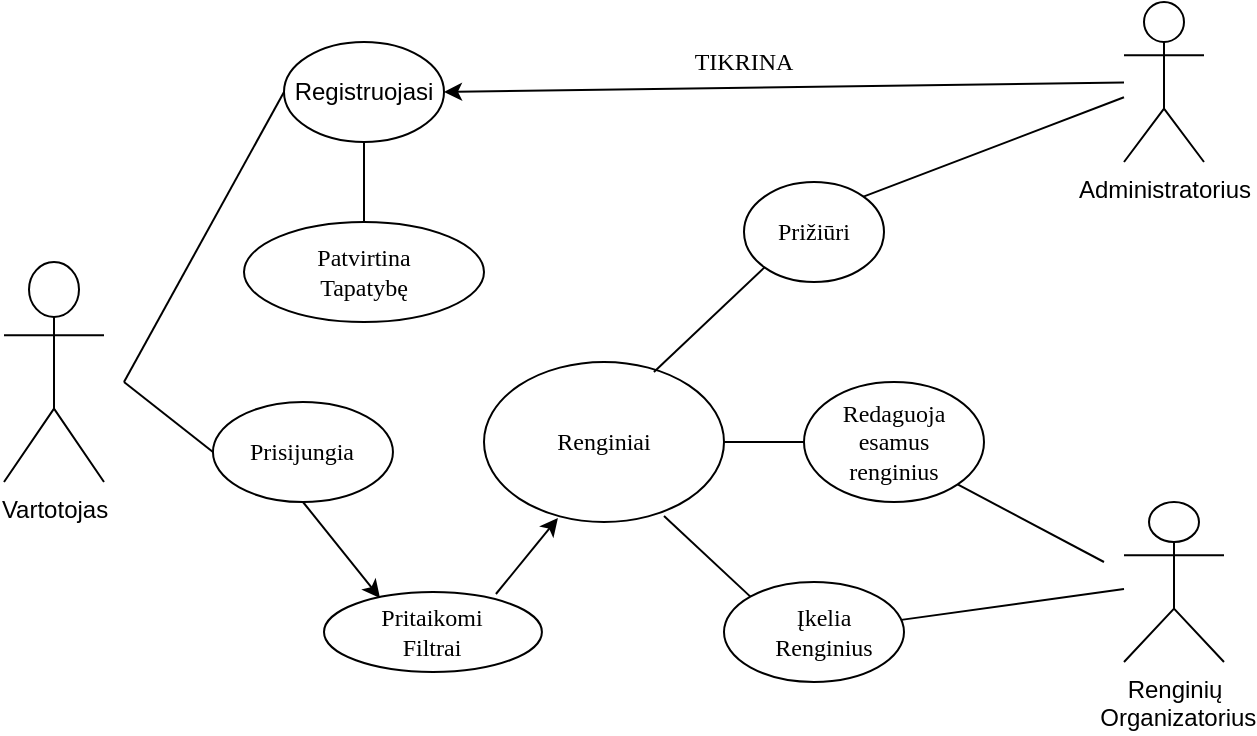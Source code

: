 <mxfile version="13.8.0" type="github">
  <diagram id="C5RBs43oDa-KdzZeNtuy" name="Page-1">
    <mxGraphModel dx="868" dy="450" grid="1" gridSize="10" guides="1" tooltips="1" connect="1" arrows="1" fold="1" page="1" pageScale="1" pageWidth="827" pageHeight="1169" math="0" shadow="0">
      <root>
        <mxCell id="WIyWlLk6GJQsqaUBKTNV-0" />
        <mxCell id="WIyWlLk6GJQsqaUBKTNV-1" parent="WIyWlLk6GJQsqaUBKTNV-0" />
        <mxCell id="9qL1FHYtAj4AGX_vJoTr-10" value="Vartotojas&lt;br&gt;" style="shape=umlActor;verticalLabelPosition=bottom;verticalAlign=top;html=1;outlineConnect=0;" vertex="1" parent="WIyWlLk6GJQsqaUBKTNV-1">
          <mxGeometry x="70" y="150" width="50" height="110" as="geometry" />
        </mxCell>
        <mxCell id="9qL1FHYtAj4AGX_vJoTr-12" value="Administratorius&lt;br&gt;" style="shape=umlActor;verticalLabelPosition=bottom;verticalAlign=top;html=1;outlineConnect=0;" vertex="1" parent="WIyWlLk6GJQsqaUBKTNV-1">
          <mxGeometry x="630" y="20" width="40" height="80" as="geometry" />
        </mxCell>
        <mxCell id="9qL1FHYtAj4AGX_vJoTr-13" value="Renginių&lt;br&gt;&amp;nbsp;Organizatorius" style="shape=umlActor;verticalLabelPosition=bottom;verticalAlign=top;html=1;outlineConnect=0;" vertex="1" parent="WIyWlLk6GJQsqaUBKTNV-1">
          <mxGeometry x="630" y="270" width="50" height="80" as="geometry" />
        </mxCell>
        <mxCell id="9qL1FHYtAj4AGX_vJoTr-16" value="Registruojasi" style="ellipse;whiteSpace=wrap;html=1;" vertex="1" parent="WIyWlLk6GJQsqaUBKTNV-1">
          <mxGeometry x="210" y="40" width="80" height="50" as="geometry" />
        </mxCell>
        <mxCell id="9qL1FHYtAj4AGX_vJoTr-17" value="" style="ellipse;whiteSpace=wrap;html=1;" vertex="1" parent="WIyWlLk6GJQsqaUBKTNV-1">
          <mxGeometry x="174.48" y="220" width="90" height="50" as="geometry" />
        </mxCell>
        <mxCell id="9qL1FHYtAj4AGX_vJoTr-21" value="Prisijungia" style="text;html=1;strokeColor=none;fillColor=none;align=center;verticalAlign=middle;whiteSpace=wrap;rounded=0;labelBackgroundColor=none;fontFamily=Georgia;" vertex="1" parent="WIyWlLk6GJQsqaUBKTNV-1">
          <mxGeometry x="199.48" y="235" width="40" height="20" as="geometry" />
        </mxCell>
        <mxCell id="9qL1FHYtAj4AGX_vJoTr-26" value="" style="endArrow=none;html=1;fontFamily=Georgia;entryX=0;entryY=0.5;entryDx=0;entryDy=0;" edge="1" parent="WIyWlLk6GJQsqaUBKTNV-1" target="9qL1FHYtAj4AGX_vJoTr-16">
          <mxGeometry width="50" height="50" relative="1" as="geometry">
            <mxPoint x="130" y="210" as="sourcePoint" />
            <mxPoint x="280" y="210" as="targetPoint" />
          </mxGeometry>
        </mxCell>
        <mxCell id="9qL1FHYtAj4AGX_vJoTr-35" value="" style="ellipse;whiteSpace=wrap;html=1;labelBackgroundColor=none;fontFamily=Georgia;align=center;" vertex="1" parent="WIyWlLk6GJQsqaUBKTNV-1">
          <mxGeometry x="190" y="130" width="120" height="50" as="geometry" />
        </mxCell>
        <mxCell id="9qL1FHYtAj4AGX_vJoTr-36" value="Patvirtina Tapatybę" style="text;html=1;strokeColor=none;fillColor=none;align=center;verticalAlign=middle;whiteSpace=wrap;rounded=0;labelBackgroundColor=none;fontFamily=Georgia;" vertex="1" parent="WIyWlLk6GJQsqaUBKTNV-1">
          <mxGeometry x="230" y="145" width="40" height="20" as="geometry" />
        </mxCell>
        <mxCell id="9qL1FHYtAj4AGX_vJoTr-38" value="" style="endArrow=none;html=1;fontFamily=Georgia;entryX=0;entryY=0.5;entryDx=0;entryDy=0;" edge="1" parent="WIyWlLk6GJQsqaUBKTNV-1" target="9qL1FHYtAj4AGX_vJoTr-17">
          <mxGeometry width="50" height="50" relative="1" as="geometry">
            <mxPoint x="130" y="210" as="sourcePoint" />
            <mxPoint x="340" y="210" as="targetPoint" />
          </mxGeometry>
        </mxCell>
        <mxCell id="9qL1FHYtAj4AGX_vJoTr-41" value="" style="ellipse;whiteSpace=wrap;html=1;labelBackgroundColor=none;fontFamily=Georgia;align=center;" vertex="1" parent="WIyWlLk6GJQsqaUBKTNV-1">
          <mxGeometry x="470" y="210" width="90" height="60" as="geometry" />
        </mxCell>
        <mxCell id="9qL1FHYtAj4AGX_vJoTr-42" value="Redaguoja esamus renginius" style="text;html=1;strokeColor=none;fillColor=none;align=center;verticalAlign=middle;whiteSpace=wrap;rounded=0;labelBackgroundColor=none;fontFamily=Georgia;" vertex="1" parent="WIyWlLk6GJQsqaUBKTNV-1">
          <mxGeometry x="495" y="230" width="40" height="20" as="geometry" />
        </mxCell>
        <mxCell id="9qL1FHYtAj4AGX_vJoTr-43" value="" style="endArrow=none;html=1;fontFamily=Georgia;entryX=1;entryY=1;entryDx=0;entryDy=0;" edge="1" parent="WIyWlLk6GJQsqaUBKTNV-1" target="9qL1FHYtAj4AGX_vJoTr-41">
          <mxGeometry width="50" height="50" relative="1" as="geometry">
            <mxPoint x="620" y="300" as="sourcePoint" />
            <mxPoint x="290" y="190" as="targetPoint" />
          </mxGeometry>
        </mxCell>
        <mxCell id="9qL1FHYtAj4AGX_vJoTr-46" value="" style="endArrow=none;html=1;fontFamily=Georgia;" edge="1" parent="WIyWlLk6GJQsqaUBKTNV-1" source="9qL1FHYtAj4AGX_vJoTr-13" target="9qL1FHYtAj4AGX_vJoTr-47">
          <mxGeometry width="50" height="50" relative="1" as="geometry">
            <mxPoint x="240" y="240" as="sourcePoint" />
            <mxPoint x="470" y="320" as="targetPoint" />
          </mxGeometry>
        </mxCell>
        <mxCell id="9qL1FHYtAj4AGX_vJoTr-47" value="" style="ellipse;whiteSpace=wrap;html=1;" vertex="1" parent="WIyWlLk6GJQsqaUBKTNV-1">
          <mxGeometry x="430" y="310" width="90" height="50" as="geometry" />
        </mxCell>
        <mxCell id="9qL1FHYtAj4AGX_vJoTr-48" value="Įkelia Renginius" style="text;html=1;strokeColor=none;fillColor=none;align=center;verticalAlign=middle;whiteSpace=wrap;rounded=0;labelBackgroundColor=none;fontFamily=Georgia;" vertex="1" parent="WIyWlLk6GJQsqaUBKTNV-1">
          <mxGeometry x="460" y="325" width="40" height="20" as="geometry" />
        </mxCell>
        <mxCell id="9qL1FHYtAj4AGX_vJoTr-49" value="" style="ellipse;whiteSpace=wrap;html=1;labelBackgroundColor=none;fontFamily=Georgia;align=center;" vertex="1" parent="WIyWlLk6GJQsqaUBKTNV-1">
          <mxGeometry x="310" y="200" width="120" height="80" as="geometry" />
        </mxCell>
        <mxCell id="9qL1FHYtAj4AGX_vJoTr-53" value="Renginiai" style="text;html=1;strokeColor=none;fillColor=none;align=center;verticalAlign=middle;whiteSpace=wrap;rounded=0;labelBackgroundColor=none;fontFamily=Georgia;" vertex="1" parent="WIyWlLk6GJQsqaUBKTNV-1">
          <mxGeometry x="350" y="230" width="40" height="20" as="geometry" />
        </mxCell>
        <mxCell id="9qL1FHYtAj4AGX_vJoTr-54" value="" style="ellipse;whiteSpace=wrap;html=1;labelBackgroundColor=none;fontFamily=Georgia;align=center;" vertex="1" parent="WIyWlLk6GJQsqaUBKTNV-1">
          <mxGeometry x="440" y="110" width="70" height="50" as="geometry" />
        </mxCell>
        <mxCell id="9qL1FHYtAj4AGX_vJoTr-55" value="" style="endArrow=none;html=1;fontFamily=Georgia;entryX=0;entryY=1;entryDx=0;entryDy=0;exitX=0.708;exitY=0.063;exitDx=0;exitDy=0;exitPerimeter=0;" edge="1" parent="WIyWlLk6GJQsqaUBKTNV-1" source="9qL1FHYtAj4AGX_vJoTr-49" target="9qL1FHYtAj4AGX_vJoTr-54">
          <mxGeometry width="50" height="50" relative="1" as="geometry">
            <mxPoint x="240" y="230" as="sourcePoint" />
            <mxPoint x="290" y="180" as="targetPoint" />
          </mxGeometry>
        </mxCell>
        <mxCell id="9qL1FHYtAj4AGX_vJoTr-56" value="Prižiūri" style="text;html=1;strokeColor=none;fillColor=none;align=center;verticalAlign=middle;whiteSpace=wrap;rounded=0;labelBackgroundColor=none;fontFamily=Georgia;" vertex="1" parent="WIyWlLk6GJQsqaUBKTNV-1">
          <mxGeometry x="455" y="125" width="40" height="20" as="geometry" />
        </mxCell>
        <mxCell id="9qL1FHYtAj4AGX_vJoTr-58" value="" style="endArrow=none;html=1;fontFamily=Georgia;exitX=1;exitY=0;exitDx=0;exitDy=0;" edge="1" parent="WIyWlLk6GJQsqaUBKTNV-1" source="9qL1FHYtAj4AGX_vJoTr-54" target="9qL1FHYtAj4AGX_vJoTr-12">
          <mxGeometry width="50" height="50" relative="1" as="geometry">
            <mxPoint x="510" y="120" as="sourcePoint" />
            <mxPoint x="290" y="180" as="targetPoint" />
          </mxGeometry>
        </mxCell>
        <mxCell id="9qL1FHYtAj4AGX_vJoTr-59" style="edgeStyle=orthogonalEdgeStyle;rounded=0;orthogonalLoop=1;jettySize=auto;html=1;exitX=0.5;exitY=1;exitDx=0;exitDy=0;fontFamily=Georgia;" edge="1" parent="WIyWlLk6GJQsqaUBKTNV-1" source="9qL1FHYtAj4AGX_vJoTr-49" target="9qL1FHYtAj4AGX_vJoTr-49">
          <mxGeometry relative="1" as="geometry" />
        </mxCell>
        <mxCell id="9qL1FHYtAj4AGX_vJoTr-64" value="" style="ellipse;whiteSpace=wrap;html=1;" vertex="1" parent="WIyWlLk6GJQsqaUBKTNV-1">
          <mxGeometry x="230" y="315" width="108.96" height="40" as="geometry" />
        </mxCell>
        <mxCell id="9qL1FHYtAj4AGX_vJoTr-65" value="Pritaikomi Filtrai" style="text;html=1;strokeColor=none;fillColor=none;align=center;verticalAlign=middle;whiteSpace=wrap;rounded=0;labelBackgroundColor=none;fontFamily=Georgia;" vertex="1" parent="WIyWlLk6GJQsqaUBKTNV-1">
          <mxGeometry x="264.48" y="325" width="40" height="20" as="geometry" />
        </mxCell>
        <mxCell id="9qL1FHYtAj4AGX_vJoTr-67" value="" style="endArrow=none;html=1;fontFamily=Georgia;entryX=0.5;entryY=0;entryDx=0;entryDy=0;exitX=0.5;exitY=1;exitDx=0;exitDy=0;" edge="1" parent="WIyWlLk6GJQsqaUBKTNV-1" source="9qL1FHYtAj4AGX_vJoTr-16" target="9qL1FHYtAj4AGX_vJoTr-35">
          <mxGeometry width="50" height="50" relative="1" as="geometry">
            <mxPoint x="240" y="230" as="sourcePoint" />
            <mxPoint x="290" y="180" as="targetPoint" />
          </mxGeometry>
        </mxCell>
        <mxCell id="9qL1FHYtAj4AGX_vJoTr-69" value="" style="endArrow=classic;html=1;fontFamily=Georgia;entryX=1;entryY=0.5;entryDx=0;entryDy=0;" edge="1" parent="WIyWlLk6GJQsqaUBKTNV-1" source="9qL1FHYtAj4AGX_vJoTr-12" target="9qL1FHYtAj4AGX_vJoTr-16">
          <mxGeometry width="50" height="50" relative="1" as="geometry">
            <mxPoint x="240" y="230" as="sourcePoint" />
            <mxPoint x="290" y="180" as="targetPoint" />
          </mxGeometry>
        </mxCell>
        <mxCell id="9qL1FHYtAj4AGX_vJoTr-70" value="TIKRINA" style="text;html=1;strokeColor=none;fillColor=none;align=center;verticalAlign=middle;whiteSpace=wrap;rounded=0;labelBackgroundColor=none;fontFamily=Georgia;" vertex="1" parent="WIyWlLk6GJQsqaUBKTNV-1">
          <mxGeometry x="420" y="40" width="40" height="20" as="geometry" />
        </mxCell>
        <mxCell id="9qL1FHYtAj4AGX_vJoTr-72" value="" style="endArrow=classic;html=1;fontFamily=Georgia;exitX=0.5;exitY=1;exitDx=0;exitDy=0;entryX=0.257;entryY=0.075;entryDx=0;entryDy=0;entryPerimeter=0;" edge="1" parent="WIyWlLk6GJQsqaUBKTNV-1" source="9qL1FHYtAj4AGX_vJoTr-17" target="9qL1FHYtAj4AGX_vJoTr-64">
          <mxGeometry width="50" height="50" relative="1" as="geometry">
            <mxPoint x="250" y="270" as="sourcePoint" />
            <mxPoint x="270" y="310" as="targetPoint" />
          </mxGeometry>
        </mxCell>
        <mxCell id="9qL1FHYtAj4AGX_vJoTr-73" value="" style="endArrow=classic;html=1;fontFamily=Georgia;exitX=0.789;exitY=0.025;exitDx=0;exitDy=0;exitPerimeter=0;entryX=0.308;entryY=0.975;entryDx=0;entryDy=0;entryPerimeter=0;" edge="1" parent="WIyWlLk6GJQsqaUBKTNV-1" source="9qL1FHYtAj4AGX_vJoTr-64" target="9qL1FHYtAj4AGX_vJoTr-49">
          <mxGeometry width="50" height="50" relative="1" as="geometry">
            <mxPoint x="240" y="230" as="sourcePoint" />
            <mxPoint x="290" y="180" as="targetPoint" />
          </mxGeometry>
        </mxCell>
        <mxCell id="9qL1FHYtAj4AGX_vJoTr-74" value="" style="endArrow=none;html=1;fontFamily=Georgia;entryX=0;entryY=0.5;entryDx=0;entryDy=0;exitX=1;exitY=0.5;exitDx=0;exitDy=0;" edge="1" parent="WIyWlLk6GJQsqaUBKTNV-1" source="9qL1FHYtAj4AGX_vJoTr-49" target="9qL1FHYtAj4AGX_vJoTr-41">
          <mxGeometry width="50" height="50" relative="1" as="geometry">
            <mxPoint x="240" y="230" as="sourcePoint" />
            <mxPoint x="290" y="180" as="targetPoint" />
          </mxGeometry>
        </mxCell>
        <mxCell id="9qL1FHYtAj4AGX_vJoTr-75" value="" style="endArrow=none;html=1;fontFamily=Georgia;exitX=0;exitY=0;exitDx=0;exitDy=0;entryX=0.75;entryY=0.963;entryDx=0;entryDy=0;entryPerimeter=0;" edge="1" parent="WIyWlLk6GJQsqaUBKTNV-1" source="9qL1FHYtAj4AGX_vJoTr-47" target="9qL1FHYtAj4AGX_vJoTr-49">
          <mxGeometry width="50" height="50" relative="1" as="geometry">
            <mxPoint x="240" y="230" as="sourcePoint" />
            <mxPoint x="397" y="270" as="targetPoint" />
            <Array as="points" />
          </mxGeometry>
        </mxCell>
      </root>
    </mxGraphModel>
  </diagram>
</mxfile>

